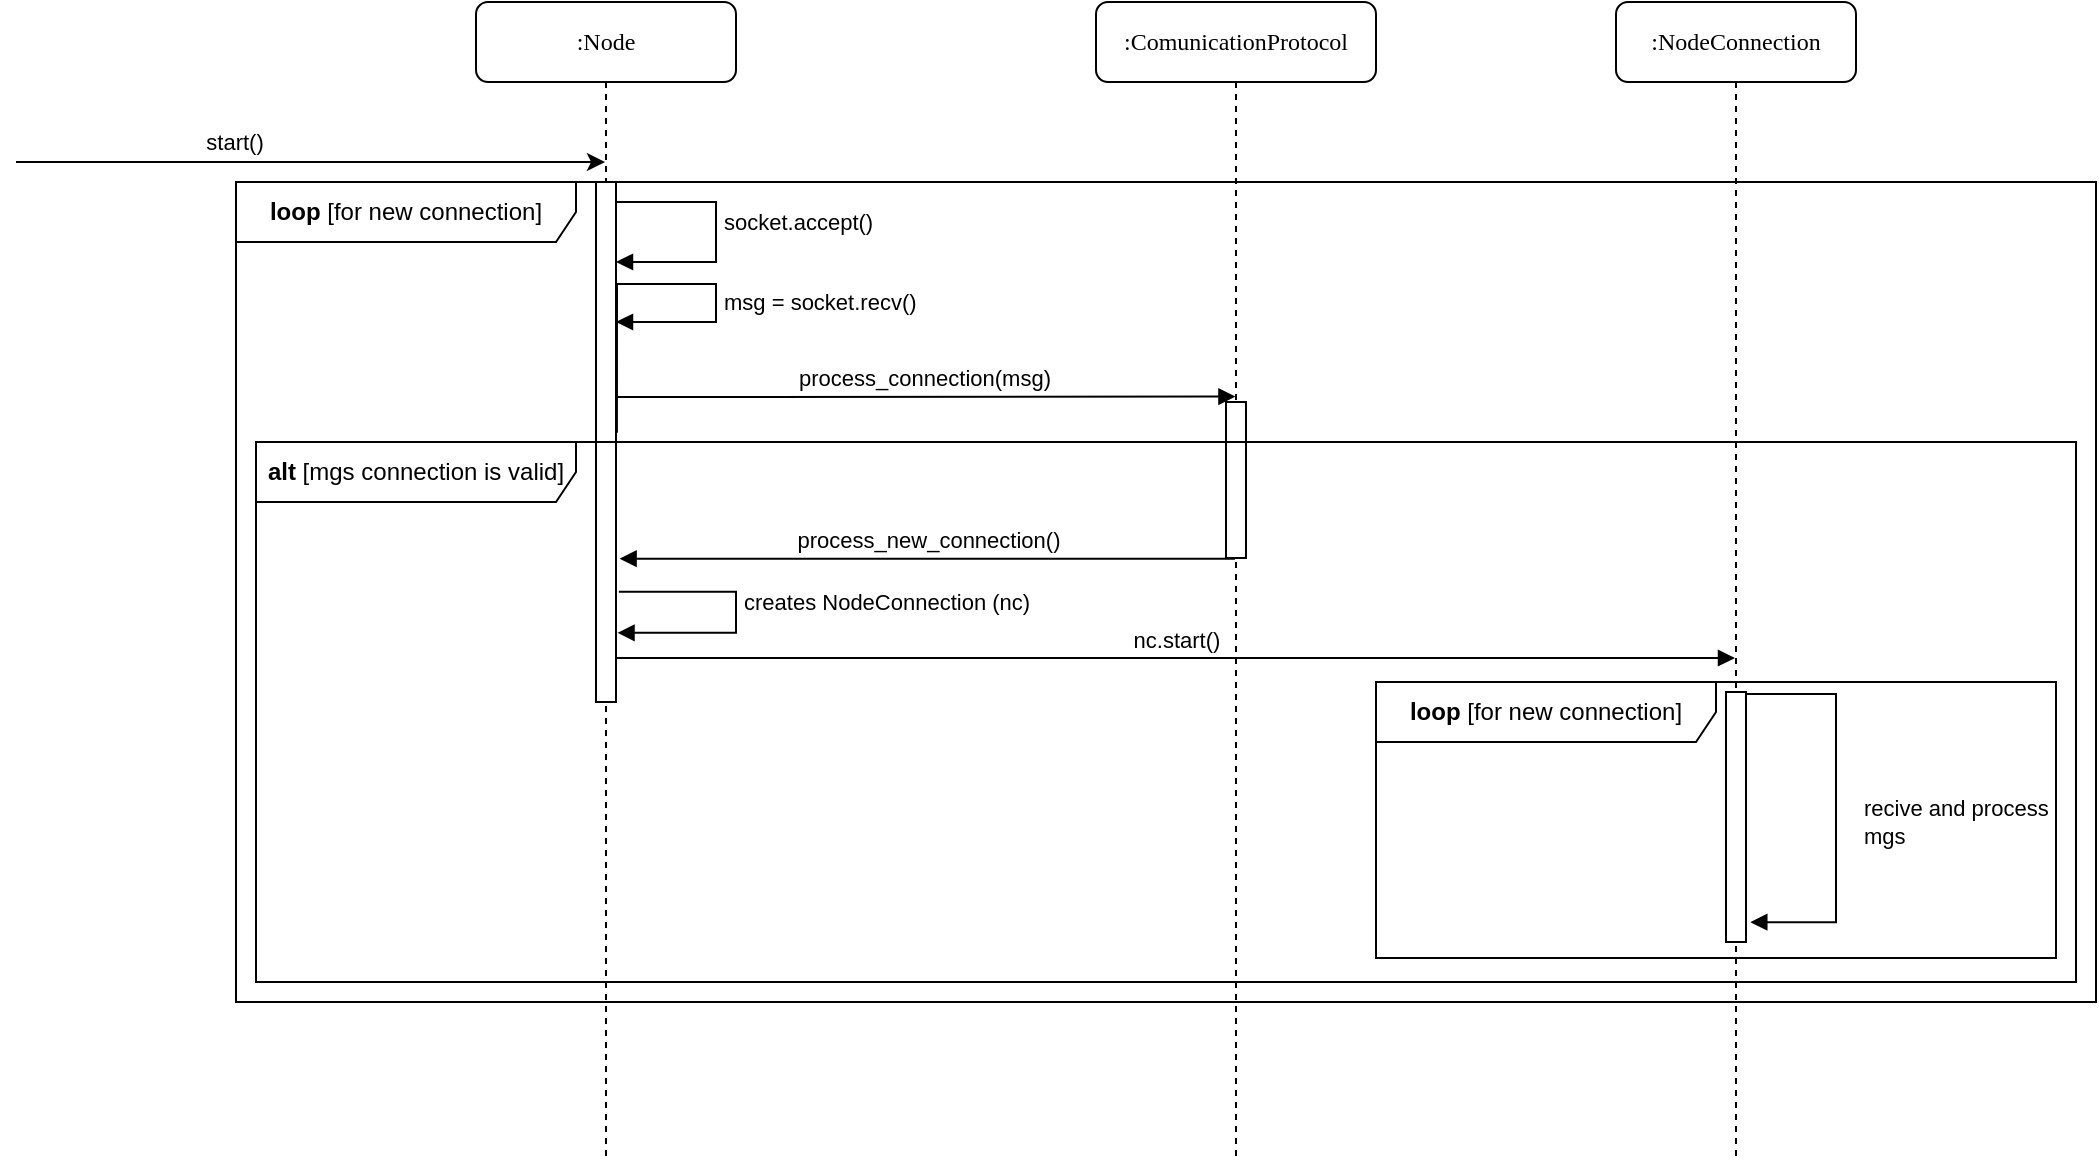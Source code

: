 <mxfile version="19.0.0" type="device"><diagram name="Page-1" id="13e1069c-82ec-6db2-03f1-153e76fe0fe0"><mxGraphModel dx="2046" dy="609" grid="1" gridSize="10" guides="1" tooltips="1" connect="1" arrows="1" fold="1" page="1" pageScale="1" pageWidth="1100" pageHeight="850" background="none" math="0" shadow="0"><root><mxCell id="0"/><mxCell id="1" parent="0"/><mxCell id="xihftQDgiRC_aJB3TGGn-6" value="&lt;b style=&quot;&quot;&gt;loop&amp;nbsp;&lt;/b&gt;&lt;span style=&quot;&quot;&gt;[for new connection]&lt;/span&gt;" style="shape=umlFrame;whiteSpace=wrap;html=1;width=170;height=30;" parent="1" vertex="1"><mxGeometry x="-10" y="170" width="930" height="410" as="geometry"/></mxCell><mxCell id="7baba1c4bc27f4b0-2" value=":ComunicationProtocol" style="shape=umlLifeline;perimeter=lifelinePerimeter;whiteSpace=wrap;html=1;container=1;collapsible=0;recursiveResize=0;outlineConnect=0;rounded=1;shadow=0;comic=0;labelBackgroundColor=none;strokeWidth=1;fontFamily=Verdana;fontSize=12;align=center;" parent="1" vertex="1"><mxGeometry x="420" y="80" width="140" height="580" as="geometry"/></mxCell><mxCell id="xihftQDgiRC_aJB3TGGn-18" value="" style="html=1;points=[];perimeter=orthogonalPerimeter;" parent="7baba1c4bc27f4b0-2" vertex="1"><mxGeometry x="65" y="200" width="10" height="78" as="geometry"/></mxCell><mxCell id="xihftQDgiRC_aJB3TGGn-1" value=":NodeConnection" style="shape=umlLifeline;perimeter=lifelinePerimeter;whiteSpace=wrap;html=1;container=1;collapsible=0;recursiveResize=0;outlineConnect=0;rounded=1;shadow=0;comic=0;labelBackgroundColor=none;strokeWidth=1;fontFamily=Verdana;fontSize=12;align=center;" parent="1" vertex="1"><mxGeometry x="680" y="80" width="120" height="580" as="geometry"/></mxCell><mxCell id="xihftQDgiRC_aJB3TGGn-2" value="" style="endArrow=classic;html=1;rounded=0;" parent="1" target="7baba1c4bc27f4b0-8" edge="1"><mxGeometry width="50" height="50" relative="1" as="geometry"><mxPoint x="-120" y="160" as="sourcePoint"/><mxPoint x="70" y="170" as="targetPoint"/></mxGeometry></mxCell><mxCell id="xihftQDgiRC_aJB3TGGn-3" value="start()" style="edgeLabel;html=1;align=center;verticalAlign=middle;resizable=0;points=[];" parent="xihftQDgiRC_aJB3TGGn-2" vertex="1" connectable="0"><mxGeometry x="-0.427" y="4" relative="1" as="geometry"><mxPoint x="24" y="-6" as="offset"/></mxGeometry></mxCell><mxCell id="xihftQDgiRC_aJB3TGGn-17" value="process_connection(msg)" style="html=1;verticalAlign=bottom;endArrow=block;rounded=0;entryX=0.472;entryY=-0.014;entryDx=0;entryDy=0;entryPerimeter=0;exitX=0.938;exitY=0.529;exitDx=0;exitDy=0;exitPerimeter=0;" parent="1" edge="1"><mxGeometry width="80" relative="1" as="geometry"><mxPoint x="179.38" y="277.54" as="sourcePoint"/><mxPoint x="489.72" y="277.3" as="targetPoint"/></mxGeometry></mxCell><mxCell id="xihftQDgiRC_aJB3TGGn-21" value="&lt;span style=&quot;text-align: left;&quot;&gt;process_new_connection()&lt;/span&gt;" style="html=1;verticalAlign=bottom;endArrow=block;rounded=0;startArrow=none;entryX=1.18;entryY=0.686;entryDx=0;entryDy=0;entryPerimeter=0;" parent="1" edge="1"><mxGeometry width="80" relative="1" as="geometry"><mxPoint x="489.5" y="358.36" as="sourcePoint"/><mxPoint x="181.8" y="358.36" as="targetPoint"/></mxGeometry></mxCell><mxCell id="lcOpEQSuzZdO7lCkvn5Z-1" value="&lt;b style=&quot;&quot;&gt;loop&amp;nbsp;&lt;/b&gt;&lt;span style=&quot;&quot;&gt;[for new connection]&lt;/span&gt;" style="shape=umlFrame;whiteSpace=wrap;html=1;width=170;height=30;" parent="1" vertex="1"><mxGeometry x="560" y="420" width="340" height="138" as="geometry"/></mxCell><mxCell id="lcOpEQSuzZdO7lCkvn5Z-4" value="" style="html=1;points=[];perimeter=orthogonalPerimeter;" parent="1" vertex="1"><mxGeometry x="735" y="425" width="10" height="125" as="geometry"/></mxCell><mxCell id="lcOpEQSuzZdO7lCkvn5Z-5" value="recive and process &lt;br&gt;mgs" style="edgeStyle=orthogonalEdgeStyle;html=1;align=left;spacingLeft=2;endArrow=block;rounded=0;entryX=1.215;entryY=0.921;entryDx=0;entryDy=0;entryPerimeter=0;exitX=0.997;exitY=0.03;exitDx=0;exitDy=0;exitPerimeter=0;" parent="1" source="lcOpEQSuzZdO7lCkvn5Z-4" target="lcOpEQSuzZdO7lCkvn5Z-4" edge="1"><mxGeometry x="0.091" y="10" relative="1" as="geometry"><mxPoint x="760" y="470" as="sourcePoint"/><Array as="points"><mxPoint x="745" y="426"/><mxPoint x="790" y="426"/><mxPoint x="790" y="540"/></Array><mxPoint as="offset"/></mxGeometry></mxCell><mxCell id="7baba1c4bc27f4b0-8" value=":Node" style="shape=umlLifeline;perimeter=lifelinePerimeter;whiteSpace=wrap;html=1;container=1;collapsible=0;recursiveResize=0;outlineConnect=0;rounded=1;shadow=0;comic=0;labelBackgroundColor=none;strokeWidth=1;fontFamily=Verdana;fontSize=12;align=center;" parent="1" vertex="1"><mxGeometry x="110" y="80" width="130" height="580" as="geometry"/></mxCell><mxCell id="xihftQDgiRC_aJB3TGGn-9" value="" style="html=1;points=[];perimeter=orthogonalPerimeter;" parent="7baba1c4bc27f4b0-8" vertex="1"><mxGeometry x="60" y="130" width="10" height="40" as="geometry"/></mxCell><mxCell id="xihftQDgiRC_aJB3TGGn-10" value="socket.accept()" style="edgeStyle=orthogonalEdgeStyle;html=1;align=left;spacingLeft=2;endArrow=block;rounded=0;exitX=0.429;exitY=-0.007;exitDx=0;exitDy=0;exitPerimeter=0;" parent="7baba1c4bc27f4b0-8" edge="1"><mxGeometry x="0.043" relative="1" as="geometry"><mxPoint x="64.29" y="89.44" as="sourcePoint"/><Array as="points"><mxPoint x="64" y="100"/><mxPoint x="120" y="100"/><mxPoint x="120" y="130"/></Array><mxPoint x="70" y="130" as="targetPoint"/><mxPoint as="offset"/></mxGeometry></mxCell><mxCell id="xihftQDgiRC_aJB3TGGn-12" value="" style="html=1;points=[];perimeter=orthogonalPerimeter;" parent="7baba1c4bc27f4b0-8" vertex="1"><mxGeometry x="60" y="160" width="10" height="40" as="geometry"/></mxCell><mxCell id="xihftQDgiRC_aJB3TGGn-13" value="msg = socket.recv()" style="edgeStyle=orthogonalEdgeStyle;html=1;align=left;spacingLeft=2;endArrow=block;rounded=0;entryX=1;entryY=0;exitX=1.046;exitY=0.482;exitDx=0;exitDy=0;exitPerimeter=0;" parent="7baba1c4bc27f4b0-8" source="xihftQDgiRC_aJB3TGGn-11" target="xihftQDgiRC_aJB3TGGn-12" edge="1"><mxGeometry x="0.378" relative="1" as="geometry"><mxPoint x="44.0" y="142.32" as="sourcePoint"/><Array as="points"><mxPoint x="71" y="141"/><mxPoint x="120" y="141"/><mxPoint x="120" y="160"/></Array><mxPoint as="offset"/></mxGeometry></mxCell><mxCell id="xihftQDgiRC_aJB3TGGn-11" value="" style="html=1;points=[];perimeter=orthogonalPerimeter;" parent="7baba1c4bc27f4b0-8" vertex="1"><mxGeometry x="60" y="90" width="10" height="260" as="geometry"/></mxCell><mxCell id="xihftQDgiRC_aJB3TGGn-22" value="nc.start()" style="html=1;verticalAlign=bottom;endArrow=block;rounded=0;" parent="7baba1c4bc27f4b0-8" edge="1"><mxGeometry width="80" relative="1" as="geometry"><mxPoint x="70" y="328" as="sourcePoint"/><mxPoint x="629.5" y="328" as="targetPoint"/></mxGeometry></mxCell><mxCell id="xihftQDgiRC_aJB3TGGn-23" value="creates NodeConnection (nc)" style="edgeStyle=orthogonalEdgeStyle;html=1;align=left;spacingLeft=2;endArrow=block;rounded=0;entryX=1.076;entryY=0.867;exitX=1.145;exitY=0.788;exitDx=0;exitDy=0;exitPerimeter=0;entryDx=0;entryDy=0;entryPerimeter=0;" parent="7baba1c4bc27f4b0-8" edge="1"><mxGeometry x="-0.079" relative="1" as="geometry"><mxPoint x="71.45" y="294.88" as="sourcePoint"/><Array as="points"><mxPoint x="130" y="295"/><mxPoint x="130" y="315"/></Array><mxPoint x="70.76" y="315.42" as="targetPoint"/><mxPoint as="offset"/></mxGeometry></mxCell><mxCell id="xihftQDgiRC_aJB3TGGn-24" value="&lt;b&gt;alt&lt;/b&gt; [mgs connection is valid]" style="shape=umlFrame;whiteSpace=wrap;html=1;width=160;height=30;" parent="7baba1c4bc27f4b0-8" vertex="1"><mxGeometry x="-110" y="220" width="910" height="270" as="geometry"/></mxCell></root></mxGraphModel></diagram></mxfile>